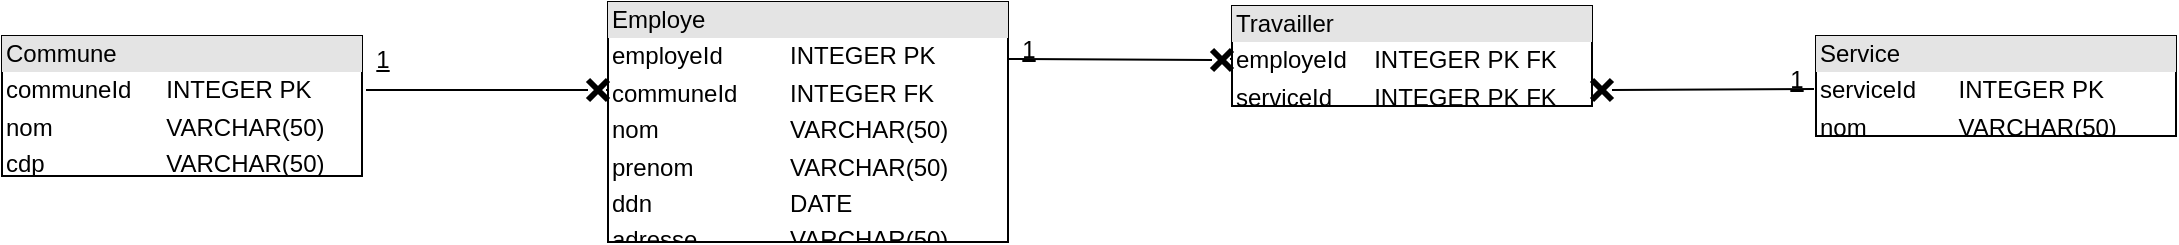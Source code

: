 <mxfile version="20.0.1" type="github">
  <diagram name="Page-1" id="9f46799a-70d6-7492-0946-bef42562c5a5">
    <mxGraphModel dx="1038" dy="579" grid="1" gridSize="10" guides="1" tooltips="1" connect="1" arrows="1" fold="1" page="1" pageScale="1" pageWidth="1100" pageHeight="850" background="none" math="0" shadow="0">
      <root>
        <mxCell id="0" />
        <mxCell id="1" parent="0" />
        <mxCell id="tziretnfEbDCHHZD1zGT-1" value="&lt;div style=&quot;box-sizing:border-box;width:100%;background:#e4e4e4;padding:2px;&quot;&gt;Commune&lt;/div&gt;&lt;table style=&quot;width:100%;font-size:1em;&quot; cellpadding=&quot;2&quot; cellspacing=&quot;0&quot;&gt;&lt;tbody&gt;&lt;tr&gt;&lt;td&gt;communeId&lt;/td&gt;&lt;td&gt;INTEGER PK&lt;/td&gt;&lt;/tr&gt;&lt;tr&gt;&lt;td&gt;nom&lt;/td&gt;&lt;td&gt;VARCHAR(50)&lt;/td&gt;&lt;/tr&gt;&lt;tr&gt;&lt;td&gt;cdp&lt;/td&gt;&lt;td&gt;VARCHAR(50)&lt;/td&gt;&lt;/tr&gt;&lt;/tbody&gt;&lt;/table&gt;" style="verticalAlign=top;align=left;overflow=fill;html=1;" parent="1" vertex="1">
          <mxGeometry y="137" width="180" height="70" as="geometry" />
        </mxCell>
        <mxCell id="tziretnfEbDCHHZD1zGT-2" value="&lt;div style=&quot;box-sizing:border-box;width:100%;background:#e4e4e4;padding:2px;&quot;&gt;Employe&lt;/div&gt;&lt;table style=&quot;width:100%;font-size:1em;&quot; cellpadding=&quot;2&quot; cellspacing=&quot;0&quot;&gt;&lt;tbody&gt;&lt;tr&gt;&lt;td&gt;employeId&lt;/td&gt;&lt;td&gt;INTEGER PK&lt;/td&gt;&lt;/tr&gt;&lt;tr&gt;&lt;td&gt;communeId&lt;/td&gt;&lt;td&gt;INTEGER FK&lt;/td&gt;&lt;/tr&gt;&lt;tr&gt;&lt;td&gt;nom&lt;/td&gt;&lt;td&gt;VARCHAR(50)&lt;/td&gt;&lt;/tr&gt;&lt;tr&gt;&lt;td&gt;prenom&lt;/td&gt;&lt;td&gt;VARCHAR(50)&lt;/td&gt;&lt;/tr&gt;&lt;tr&gt;&lt;td&gt;ddn&lt;/td&gt;&lt;td&gt;DATE&lt;/td&gt;&lt;/tr&gt;&lt;tr&gt;&lt;td&gt;adresse&lt;/td&gt;&lt;td&gt;VARCHAR(50)&lt;/td&gt;&lt;/tr&gt;&lt;/tbody&gt;&lt;/table&gt;" style="verticalAlign=top;align=left;overflow=fill;html=1;" parent="1" vertex="1">
          <mxGeometry x="303" y="120" width="200" height="120" as="geometry" />
        </mxCell>
        <mxCell id="tziretnfEbDCHHZD1zGT-3" value="&lt;div style=&quot;box-sizing:border-box;width:100%;background:#e4e4e4;padding:2px;&quot;&gt;Service&lt;/div&gt;&lt;table style=&quot;width:100%;font-size:1em;&quot; cellpadding=&quot;2&quot; cellspacing=&quot;0&quot;&gt;&lt;tbody&gt;&lt;tr&gt;&lt;td&gt;serviceId&lt;/td&gt;&lt;td&gt;INTEGER PK&lt;/td&gt;&lt;/tr&gt;&lt;tr&gt;&lt;td&gt;nom&lt;/td&gt;&lt;td&gt;VARCHAR(50)&lt;/td&gt;&lt;/tr&gt;&lt;/tbody&gt;&lt;/table&gt;" style="verticalAlign=top;align=left;overflow=fill;html=1;" parent="1" vertex="1">
          <mxGeometry x="907" y="137" width="180" height="50" as="geometry" />
        </mxCell>
        <mxCell id="tziretnfEbDCHHZD1zGT-8" value="" style="endArrow=none;html=1;rounded=0;startArrow=none;" parent="1" source="tziretnfEbDCHHZD1zGT-19" edge="1">
          <mxGeometry width="50" height="50" relative="1" as="geometry">
            <mxPoint x="182" y="164" as="sourcePoint" />
            <mxPoint x="302" y="164" as="targetPoint" />
          </mxGeometry>
        </mxCell>
        <mxCell id="tziretnfEbDCHHZD1zGT-9" value="" style="endArrow=none;html=1;rounded=0;startArrow=none;" parent="1" edge="1">
          <mxGeometry width="50" height="50" relative="1" as="geometry">
            <mxPoint x="800" y="181.0" as="sourcePoint" />
            <mxPoint x="800" y="181" as="targetPoint" />
          </mxGeometry>
        </mxCell>
        <mxCell id="tziretnfEbDCHHZD1zGT-18" value="" style="endArrow=none;html=1;rounded=0;" parent="1" edge="1">
          <mxGeometry width="50" height="50" relative="1" as="geometry">
            <mxPoint x="503" y="181.41" as="sourcePoint" />
            <mxPoint x="503.0" y="181.41" as="targetPoint" />
          </mxGeometry>
        </mxCell>
        <mxCell id="tziretnfEbDCHHZD1zGT-19" value="" style="shape=umlDestroy;whiteSpace=wrap;html=1;strokeWidth=3;" parent="1" vertex="1">
          <mxGeometry x="293" y="159" width="10" height="10" as="geometry" />
        </mxCell>
        <mxCell id="tziretnfEbDCHHZD1zGT-20" value="" style="endArrow=none;html=1;rounded=0;" parent="1" target="tziretnfEbDCHHZD1zGT-19" edge="1">
          <mxGeometry width="50" height="50" relative="1" as="geometry">
            <mxPoint x="182" y="164" as="sourcePoint" />
            <mxPoint x="302" y="164" as="targetPoint" />
          </mxGeometry>
        </mxCell>
        <mxCell id="tziretnfEbDCHHZD1zGT-21" value="&lt;u&gt;1&lt;/u&gt;" style="text;html=1;align=center;verticalAlign=middle;resizable=0;points=[];autosize=1;strokeColor=none;fillColor=none;" parent="1" vertex="1">
          <mxGeometry x="180" y="139" width="20" height="20" as="geometry" />
        </mxCell>
        <mxCell id="tziretnfEbDCHHZD1zGT-22" value="&lt;div style=&quot;box-sizing:border-box;width:100%;background:#e4e4e4;padding:2px;&quot;&gt;Travailler&lt;/div&gt;&lt;table style=&quot;width:100%;font-size:1em;&quot; cellpadding=&quot;2&quot; cellspacing=&quot;0&quot;&gt;&lt;tbody&gt;&lt;tr&gt;&lt;td&gt;employeId&lt;/td&gt;&lt;td&gt;INTEGER PK FK&lt;/td&gt;&lt;/tr&gt;&lt;tr&gt;&lt;td&gt;serviceId&lt;/td&gt;&lt;td&gt;INTEGER PK FK&lt;/td&gt;&lt;/tr&gt;&lt;/tbody&gt;&lt;/table&gt;" style="verticalAlign=top;align=left;overflow=fill;html=1;" parent="1" vertex="1">
          <mxGeometry x="615" y="122" width="180" height="50" as="geometry" />
        </mxCell>
        <mxCell id="8Cw5wVQG_bDLeToy_PdT-1" value="" style="endArrow=none;html=1;rounded=0;startArrow=none;" edge="1" parent="1" source="8Cw5wVQG_bDLeToy_PdT-3">
          <mxGeometry width="50" height="50" relative="1" as="geometry">
            <mxPoint x="503" y="148.5" as="sourcePoint" />
            <mxPoint x="614" y="148.5" as="targetPoint" />
          </mxGeometry>
        </mxCell>
        <mxCell id="8Cw5wVQG_bDLeToy_PdT-2" value="" style="endArrow=none;html=1;rounded=0;startArrow=none;" edge="1" parent="1" source="8Cw5wVQG_bDLeToy_PdT-5">
          <mxGeometry width="50" height="50" relative="1" as="geometry">
            <mxPoint x="795" y="163.5" as="sourcePoint" />
            <mxPoint x="906" y="163.5" as="targetPoint" />
          </mxGeometry>
        </mxCell>
        <mxCell id="8Cw5wVQG_bDLeToy_PdT-3" value="" style="shape=umlDestroy;whiteSpace=wrap;html=1;strokeWidth=3;" vertex="1" parent="1">
          <mxGeometry x="605" y="144" width="10" height="10" as="geometry" />
        </mxCell>
        <mxCell id="8Cw5wVQG_bDLeToy_PdT-4" value="" style="endArrow=none;html=1;rounded=0;" edge="1" parent="1" target="8Cw5wVQG_bDLeToy_PdT-3">
          <mxGeometry width="50" height="50" relative="1" as="geometry">
            <mxPoint x="503" y="148.5" as="sourcePoint" />
            <mxPoint x="614" y="148.5" as="targetPoint" />
          </mxGeometry>
        </mxCell>
        <mxCell id="8Cw5wVQG_bDLeToy_PdT-5" value="" style="shape=umlDestroy;whiteSpace=wrap;html=1;strokeWidth=3;" vertex="1" parent="1">
          <mxGeometry x="795" y="159" width="10" height="10" as="geometry" />
        </mxCell>
        <mxCell id="8Cw5wVQG_bDLeToy_PdT-6" value="" style="endArrow=none;html=1;rounded=0;" edge="1" parent="1" target="8Cw5wVQG_bDLeToy_PdT-5">
          <mxGeometry width="50" height="50" relative="1" as="geometry">
            <mxPoint x="795" y="163.5" as="sourcePoint" />
            <mxPoint x="906" y="163.5" as="targetPoint" />
          </mxGeometry>
        </mxCell>
        <mxCell id="8Cw5wVQG_bDLeToy_PdT-7" value="&lt;u&gt;1&lt;/u&gt;" style="text;html=1;align=center;verticalAlign=middle;resizable=0;points=[];autosize=1;strokeColor=none;fillColor=none;" vertex="1" parent="1">
          <mxGeometry x="503" y="134" width="20" height="20" as="geometry" />
        </mxCell>
        <mxCell id="8Cw5wVQG_bDLeToy_PdT-8" value="&lt;u&gt;1&lt;/u&gt;" style="text;html=1;align=center;verticalAlign=middle;resizable=0;points=[];autosize=1;strokeColor=none;fillColor=none;" vertex="1" parent="1">
          <mxGeometry x="887" y="149" width="20" height="20" as="geometry" />
        </mxCell>
      </root>
    </mxGraphModel>
  </diagram>
</mxfile>
